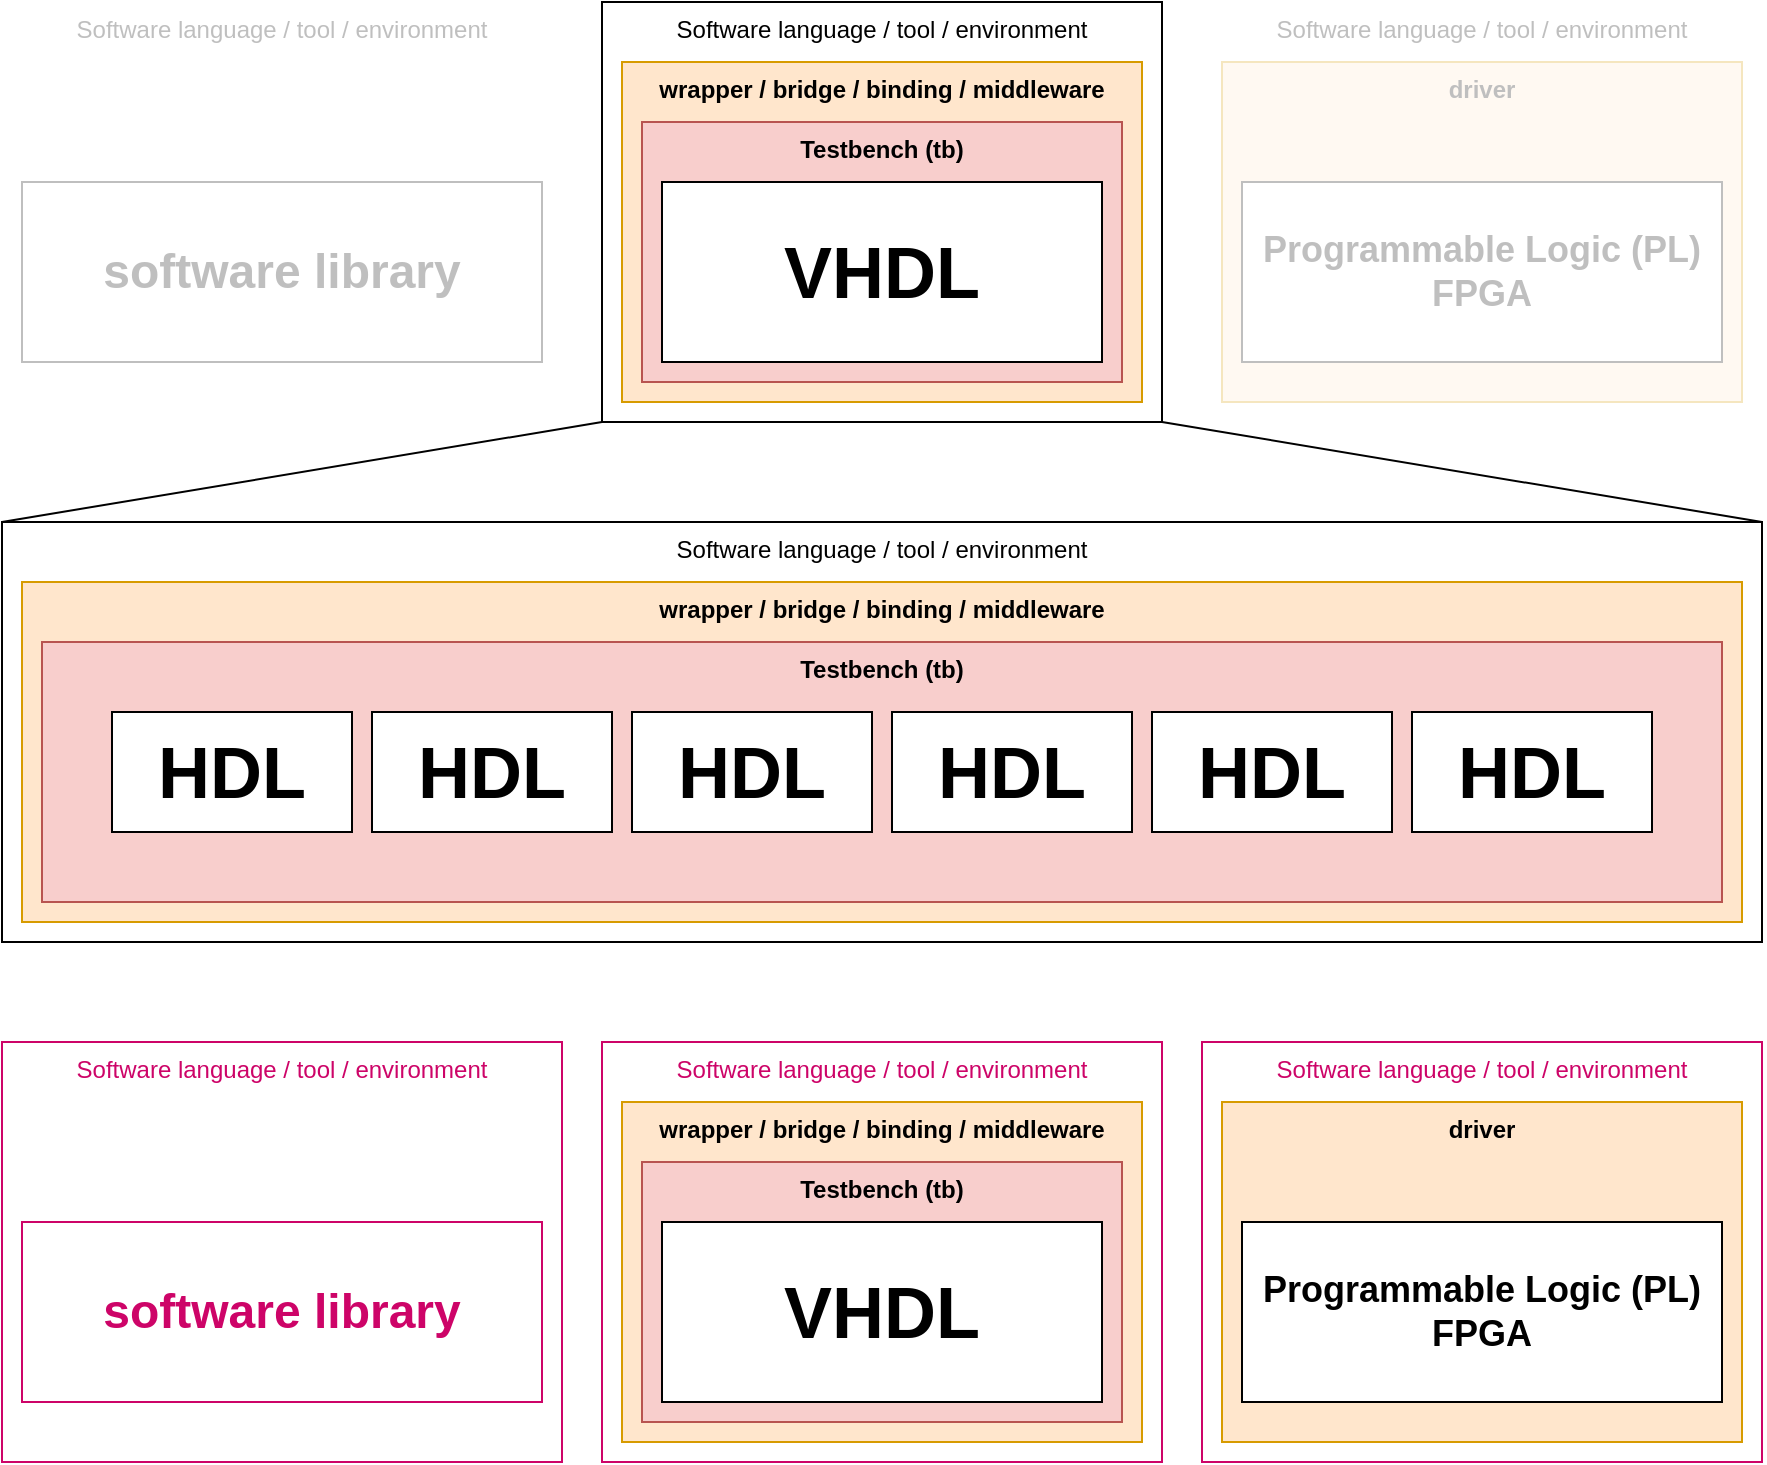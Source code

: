<mxfile version="13.5.7" type="device"><diagram id="MRy07szJ1P5lKYH_-F_T" name="Page-1"><mxGraphModel dx="2378" dy="1151" grid="1" gridSize="10" guides="1" tooltips="1" connect="1" arrows="1" fold="1" page="1" pageScale="1" pageWidth="827" pageHeight="1169" math="0" shadow="0"><root><mxCell id="0"/><mxCell id="1" parent="0"/><mxCell id="Ktpx0bQ6SwjvTwk5ijwN-3" value="Software language / tool / environment" style="rounded=0;whiteSpace=wrap;html=1;verticalAlign=top;" parent="1" vertex="1"><mxGeometry x="160" y="200" width="280" height="210" as="geometry"/></mxCell><mxCell id="Ktpx0bQ6SwjvTwk5ijwN-4" value="wrapper / bridge / binding / middleware" style="rounded=0;whiteSpace=wrap;html=1;verticalAlign=top;fillColor=#ffe6cc;strokeColor=#d79b00;fontStyle=1" parent="1" vertex="1"><mxGeometry x="170" y="230" width="260" height="170" as="geometry"/></mxCell><mxCell id="Ktpx0bQ6SwjvTwk5ijwN-2" value="Testbench (tb)" style="rounded=0;whiteSpace=wrap;html=1;verticalAlign=top;fillColor=#f8cecc;strokeColor=#b85450;fontStyle=1" parent="1" vertex="1"><mxGeometry x="180" y="260" width="240" height="130" as="geometry"/></mxCell><mxCell id="Ktpx0bQ6SwjvTwk5ijwN-1" value="&lt;b&gt;&lt;font style=&quot;font-size: 36px&quot;&gt;VHDL&lt;/font&gt;&lt;/b&gt;" style="rounded=0;whiteSpace=wrap;html=1;" parent="1" vertex="1"><mxGeometry x="190" y="290" width="220" height="90" as="geometry"/></mxCell><mxCell id="Ktpx0bQ6SwjvTwk5ijwN-5" value="Software language / tool / environment" style="rounded=0;whiteSpace=wrap;html=1;verticalAlign=top;" parent="1" vertex="1"><mxGeometry x="460" y="200" width="280" height="210" as="geometry"/></mxCell><mxCell id="Ktpx0bQ6SwjvTwk5ijwN-6" value="driver" style="rounded=0;whiteSpace=wrap;html=1;verticalAlign=top;fillColor=#ffe6cc;strokeColor=#d79b00;fontStyle=1" parent="1" vertex="1"><mxGeometry x="470" y="230" width="260" height="170" as="geometry"/></mxCell><mxCell id="Ktpx0bQ6SwjvTwk5ijwN-7" value="&lt;font style=&quot;font-size: 18px&quot;&gt;Programmable Logic (PL)&lt;br&gt;FPGA&lt;/font&gt;" style="rounded=0;whiteSpace=wrap;html=1;verticalAlign=middle;fontStyle=1" parent="1" vertex="1"><mxGeometry x="480" y="290" width="240" height="90" as="geometry"/></mxCell><mxCell id="Ktpx0bQ6SwjvTwk5ijwN-9" value="Software language / tool / environment" style="rounded=0;whiteSpace=wrap;html=1;verticalAlign=top;" parent="1" vertex="1"><mxGeometry x="-140" y="200" width="280" height="210" as="geometry"/></mxCell><mxCell id="Ktpx0bQ6SwjvTwk5ijwN-10" value="&lt;font style=&quot;font-size: 24px&quot;&gt;software library&lt;/font&gt;" style="rounded=0;whiteSpace=wrap;html=1;verticalAlign=middle;fontStyle=1" parent="1" vertex="1"><mxGeometry x="-130" y="290" width="260" height="90" as="geometry"/></mxCell><mxCell id="Ktpx0bQ6SwjvTwk5ijwN-15" value="Software language / tool / environment" style="rounded=0;whiteSpace=wrap;html=1;verticalAlign=top;" parent="1" vertex="1"><mxGeometry x="-140" y="460" width="880" height="210" as="geometry"/></mxCell><mxCell id="Ktpx0bQ6SwjvTwk5ijwN-16" value="wrapper / bridge / binding / middleware" style="rounded=0;whiteSpace=wrap;html=1;verticalAlign=top;fillColor=#ffe6cc;strokeColor=#d79b00;fontStyle=1" parent="1" vertex="1"><mxGeometry x="-130" y="490" width="860" height="170" as="geometry"/></mxCell><mxCell id="Ktpx0bQ6SwjvTwk5ijwN-17" value="Testbench (tb)" style="rounded=0;whiteSpace=wrap;html=1;verticalAlign=top;fillColor=#f8cecc;strokeColor=#b85450;fontStyle=1" parent="1" vertex="1"><mxGeometry x="-120" y="520" width="840" height="130" as="geometry"/></mxCell><mxCell id="Ktpx0bQ6SwjvTwk5ijwN-18" value="&lt;b&gt;&lt;font style=&quot;font-size: 36px&quot;&gt;HDL&lt;/font&gt;&lt;/b&gt;" style="rounded=0;whiteSpace=wrap;html=1;" parent="1" vertex="1"><mxGeometry x="175" y="555" width="120" height="60" as="geometry"/></mxCell><mxCell id="Ktpx0bQ6SwjvTwk5ijwN-19" value="&lt;b&gt;&lt;font style=&quot;font-size: 36px&quot;&gt;HDL&lt;/font&gt;&lt;/b&gt;" style="rounded=0;whiteSpace=wrap;html=1;" parent="1" vertex="1"><mxGeometry x="45" y="555" width="120" height="60" as="geometry"/></mxCell><mxCell id="Ktpx0bQ6SwjvTwk5ijwN-20" value="&lt;b&gt;&lt;font style=&quot;font-size: 36px&quot;&gt;HDL&lt;/font&gt;&lt;/b&gt;" style="rounded=0;whiteSpace=wrap;html=1;" parent="1" vertex="1"><mxGeometry x="305" y="555" width="120" height="60" as="geometry"/></mxCell><mxCell id="Ktpx0bQ6SwjvTwk5ijwN-21" value="&lt;b&gt;&lt;font style=&quot;font-size: 36px&quot;&gt;HDL&lt;/font&gt;&lt;/b&gt;" style="rounded=0;whiteSpace=wrap;html=1;" parent="1" vertex="1"><mxGeometry x="435" y="555" width="120" height="60" as="geometry"/></mxCell><mxCell id="Ktpx0bQ6SwjvTwk5ijwN-22" value="&lt;b&gt;&lt;font style=&quot;font-size: 36px&quot;&gt;HDL&lt;/font&gt;&lt;/b&gt;" style="rounded=0;whiteSpace=wrap;html=1;" parent="1" vertex="1"><mxGeometry x="-85" y="555" width="120" height="60" as="geometry"/></mxCell><mxCell id="Ktpx0bQ6SwjvTwk5ijwN-23" value="&lt;b&gt;&lt;font style=&quot;font-size: 36px&quot;&gt;HDL&lt;/font&gt;&lt;/b&gt;" style="rounded=0;whiteSpace=wrap;html=1;" parent="1" vertex="1"><mxGeometry x="565" y="555" width="120" height="60" as="geometry"/></mxCell><mxCell id="Ktpx0bQ6SwjvTwk5ijwN-24" value="" style="endArrow=none;html=1;entryX=0;entryY=1;entryDx=0;entryDy=0;exitX=0;exitY=0;exitDx=0;exitDy=0;" parent="1" source="Ktpx0bQ6SwjvTwk5ijwN-15" target="Ktpx0bQ6SwjvTwk5ijwN-3" edge="1"><mxGeometry width="50" height="50" relative="1" as="geometry"><mxPoint x="290" y="460" as="sourcePoint"/><mxPoint x="340" y="410" as="targetPoint"/></mxGeometry></mxCell><mxCell id="Ktpx0bQ6SwjvTwk5ijwN-25" value="" style="endArrow=none;html=1;entryX=1;entryY=1;entryDx=0;entryDy=0;exitX=1;exitY=0;exitDx=0;exitDy=0;" parent="1" source="Ktpx0bQ6SwjvTwk5ijwN-15" target="Ktpx0bQ6SwjvTwk5ijwN-3" edge="1"><mxGeometry width="50" height="50" relative="1" as="geometry"><mxPoint x="-130.0" y="470" as="sourcePoint"/><mxPoint x="170" y="420" as="targetPoint"/></mxGeometry></mxCell><mxCell id="Ktpx0bQ6SwjvTwk5ijwN-26" value="" style="rounded=0;whiteSpace=wrap;html=1;fillColor=#ffffff;fillOpacity=75;strokeColor=#FFFFFF;" parent="1" vertex="1"><mxGeometry x="-140" y="200" width="280" height="210" as="geometry"/></mxCell><mxCell id="Ktpx0bQ6SwjvTwk5ijwN-27" value="" style="rounded=0;whiteSpace=wrap;html=1;fillColor=#ffffff;fillOpacity=75;strokeColor=#FFFFFF;" parent="1" vertex="1"><mxGeometry x="460" y="200" width="280" height="210" as="geometry"/></mxCell><mxCell id="nVF53ppNVI7ur_HnE2QI-1" value="Software language / tool / environment" style="rounded=0;whiteSpace=wrap;html=1;verticalAlign=top;strokeColor=#cd0468;fontColor=#CD0468;" vertex="1" parent="1"><mxGeometry x="160" y="720" width="280" height="210" as="geometry"/></mxCell><mxCell id="nVF53ppNVI7ur_HnE2QI-2" value="wrapper / bridge / binding / middleware" style="rounded=0;whiteSpace=wrap;html=1;verticalAlign=top;fillColor=#ffe6cc;strokeColor=#d79b00;fontStyle=1" vertex="1" parent="1"><mxGeometry x="170" y="750" width="260" height="170" as="geometry"/></mxCell><mxCell id="nVF53ppNVI7ur_HnE2QI-3" value="Testbench (tb)" style="rounded=0;whiteSpace=wrap;html=1;verticalAlign=top;fillColor=#f8cecc;strokeColor=#b85450;fontStyle=1" vertex="1" parent="1"><mxGeometry x="180" y="780" width="240" height="130" as="geometry"/></mxCell><mxCell id="nVF53ppNVI7ur_HnE2QI-4" value="&lt;b&gt;&lt;font style=&quot;font-size: 36px&quot;&gt;VHDL&lt;/font&gt;&lt;/b&gt;" style="rounded=0;whiteSpace=wrap;html=1;" vertex="1" parent="1"><mxGeometry x="190" y="810" width="220" height="90" as="geometry"/></mxCell><mxCell id="nVF53ppNVI7ur_HnE2QI-5" value="Software language / tool / environment" style="rounded=0;whiteSpace=wrap;html=1;verticalAlign=top;strokeColor=#cd0468;fontColor=#CD0468;" vertex="1" parent="1"><mxGeometry x="460" y="720" width="280" height="210" as="geometry"/></mxCell><mxCell id="nVF53ppNVI7ur_HnE2QI-6" value="driver" style="rounded=0;whiteSpace=wrap;html=1;verticalAlign=top;fillColor=#ffe6cc;strokeColor=#d79b00;fontStyle=1" vertex="1" parent="1"><mxGeometry x="470" y="750" width="260" height="170" as="geometry"/></mxCell><mxCell id="nVF53ppNVI7ur_HnE2QI-7" value="&lt;font style=&quot;font-size: 18px&quot;&gt;Programmable Logic (PL)&lt;br&gt;FPGA&lt;/font&gt;" style="rounded=0;whiteSpace=wrap;html=1;verticalAlign=middle;fontStyle=1" vertex="1" parent="1"><mxGeometry x="480" y="810" width="240" height="90" as="geometry"/></mxCell><mxCell id="nVF53ppNVI7ur_HnE2QI-8" value="Software language / tool / environment" style="rounded=0;whiteSpace=wrap;html=1;verticalAlign=top;strokeColor=#cd0468;fontColor=#CD0468;" vertex="1" parent="1"><mxGeometry x="-140" y="720" width="280" height="210" as="geometry"/></mxCell><mxCell id="nVF53ppNVI7ur_HnE2QI-9" value="&lt;font style=&quot;font-size: 24px&quot;&gt;software library&lt;/font&gt;" style="rounded=0;whiteSpace=wrap;html=1;verticalAlign=middle;fontStyle=1;fontColor=#CD0468;strokeColor=#CD0468;" vertex="1" parent="1"><mxGeometry x="-130" y="810" width="260" height="90" as="geometry"/></mxCell></root></mxGraphModel></diagram></mxfile>